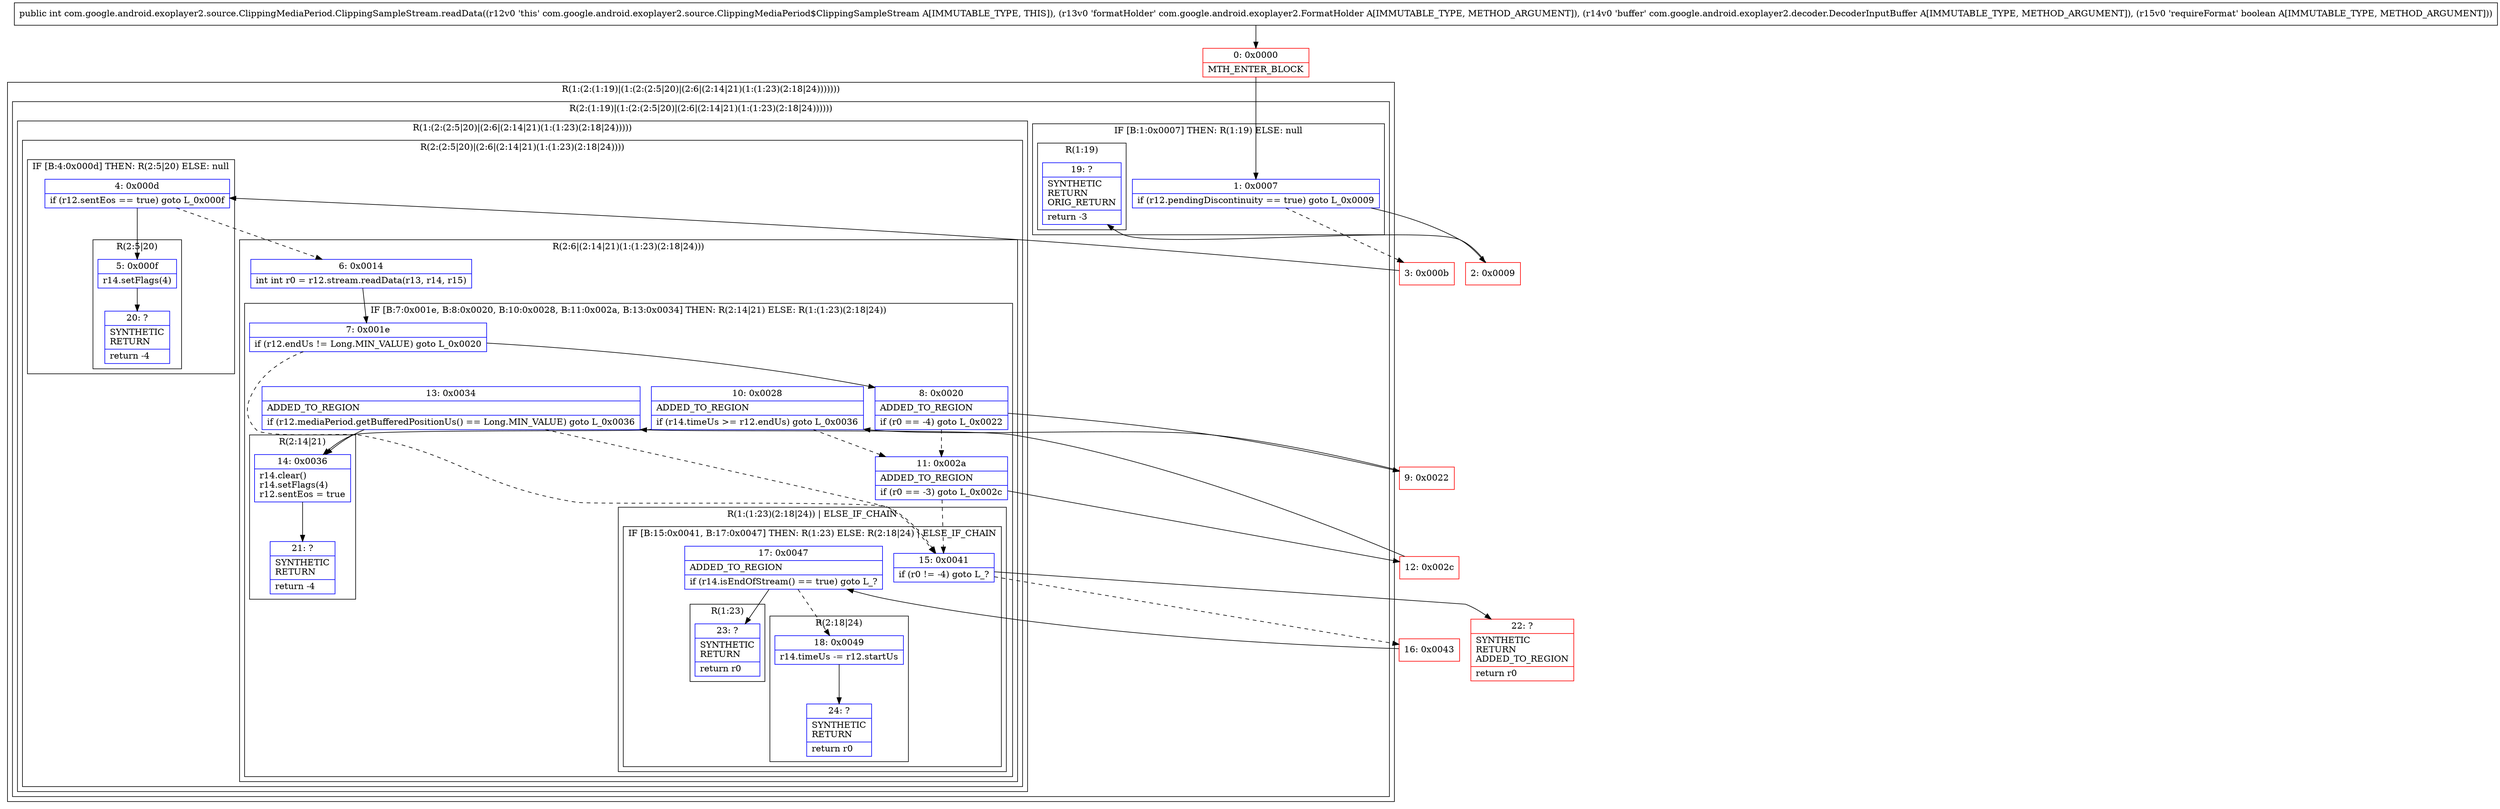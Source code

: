 digraph "CFG forcom.google.android.exoplayer2.source.ClippingMediaPeriod.ClippingSampleStream.readData(Lcom\/google\/android\/exoplayer2\/FormatHolder;Lcom\/google\/android\/exoplayer2\/decoder\/DecoderInputBuffer;Z)I" {
subgraph cluster_Region_504857848 {
label = "R(1:(2:(1:19)|(1:(2:(2:5|20)|(2:6|(2:14|21)(1:(1:23)(2:18|24)))))))";
node [shape=record,color=blue];
subgraph cluster_Region_1656708809 {
label = "R(2:(1:19)|(1:(2:(2:5|20)|(2:6|(2:14|21)(1:(1:23)(2:18|24))))))";
node [shape=record,color=blue];
subgraph cluster_IfRegion_765213989 {
label = "IF [B:1:0x0007] THEN: R(1:19) ELSE: null";
node [shape=record,color=blue];
Node_1 [shape=record,label="{1\:\ 0x0007|if (r12.pendingDiscontinuity == true) goto L_0x0009\l}"];
subgraph cluster_Region_484750185 {
label = "R(1:19)";
node [shape=record,color=blue];
Node_19 [shape=record,label="{19\:\ ?|SYNTHETIC\lRETURN\lORIG_RETURN\l|return \-3\l}"];
}
}
subgraph cluster_Region_1056363593 {
label = "R(1:(2:(2:5|20)|(2:6|(2:14|21)(1:(1:23)(2:18|24)))))";
node [shape=record,color=blue];
subgraph cluster_Region_648518728 {
label = "R(2:(2:5|20)|(2:6|(2:14|21)(1:(1:23)(2:18|24))))";
node [shape=record,color=blue];
subgraph cluster_IfRegion_1780410540 {
label = "IF [B:4:0x000d] THEN: R(2:5|20) ELSE: null";
node [shape=record,color=blue];
Node_4 [shape=record,label="{4\:\ 0x000d|if (r12.sentEos == true) goto L_0x000f\l}"];
subgraph cluster_Region_1406689661 {
label = "R(2:5|20)";
node [shape=record,color=blue];
Node_5 [shape=record,label="{5\:\ 0x000f|r14.setFlags(4)\l}"];
Node_20 [shape=record,label="{20\:\ ?|SYNTHETIC\lRETURN\l|return \-4\l}"];
}
}
subgraph cluster_Region_2117426407 {
label = "R(2:6|(2:14|21)(1:(1:23)(2:18|24)))";
node [shape=record,color=blue];
Node_6 [shape=record,label="{6\:\ 0x0014|int int r0 = r12.stream.readData(r13, r14, r15)\l}"];
subgraph cluster_IfRegion_1801550976 {
label = "IF [B:7:0x001e, B:8:0x0020, B:10:0x0028, B:11:0x002a, B:13:0x0034] THEN: R(2:14|21) ELSE: R(1:(1:23)(2:18|24))";
node [shape=record,color=blue];
Node_7 [shape=record,label="{7\:\ 0x001e|if (r12.endUs != Long.MIN_VALUE) goto L_0x0020\l}"];
Node_8 [shape=record,label="{8\:\ 0x0020|ADDED_TO_REGION\l|if (r0 == \-4) goto L_0x0022\l}"];
Node_10 [shape=record,label="{10\:\ 0x0028|ADDED_TO_REGION\l|if (r14.timeUs \>= r12.endUs) goto L_0x0036\l}"];
Node_11 [shape=record,label="{11\:\ 0x002a|ADDED_TO_REGION\l|if (r0 == \-3) goto L_0x002c\l}"];
Node_13 [shape=record,label="{13\:\ 0x0034|ADDED_TO_REGION\l|if (r12.mediaPeriod.getBufferedPositionUs() == Long.MIN_VALUE) goto L_0x0036\l}"];
subgraph cluster_Region_1535423443 {
label = "R(2:14|21)";
node [shape=record,color=blue];
Node_14 [shape=record,label="{14\:\ 0x0036|r14.clear()\lr14.setFlags(4)\lr12.sentEos = true\l}"];
Node_21 [shape=record,label="{21\:\ ?|SYNTHETIC\lRETURN\l|return \-4\l}"];
}
subgraph cluster_Region_1096495415 {
label = "R(1:(1:23)(2:18|24)) | ELSE_IF_CHAIN\l";
node [shape=record,color=blue];
subgraph cluster_IfRegion_1559125019 {
label = "IF [B:15:0x0041, B:17:0x0047] THEN: R(1:23) ELSE: R(2:18|24) | ELSE_IF_CHAIN\l";
node [shape=record,color=blue];
Node_15 [shape=record,label="{15\:\ 0x0041|if (r0 != \-4) goto L_?\l}"];
Node_17 [shape=record,label="{17\:\ 0x0047|ADDED_TO_REGION\l|if (r14.isEndOfStream() == true) goto L_?\l}"];
subgraph cluster_Region_1524042137 {
label = "R(1:23)";
node [shape=record,color=blue];
Node_23 [shape=record,label="{23\:\ ?|SYNTHETIC\lRETURN\l|return r0\l}"];
}
subgraph cluster_Region_248620096 {
label = "R(2:18|24)";
node [shape=record,color=blue];
Node_18 [shape=record,label="{18\:\ 0x0049|r14.timeUs \-= r12.startUs\l}"];
Node_24 [shape=record,label="{24\:\ ?|SYNTHETIC\lRETURN\l|return r0\l}"];
}
}
}
}
}
}
}
}
}
Node_0 [shape=record,color=red,label="{0\:\ 0x0000|MTH_ENTER_BLOCK\l}"];
Node_2 [shape=record,color=red,label="{2\:\ 0x0009}"];
Node_3 [shape=record,color=red,label="{3\:\ 0x000b}"];
Node_9 [shape=record,color=red,label="{9\:\ 0x0022}"];
Node_12 [shape=record,color=red,label="{12\:\ 0x002c}"];
Node_16 [shape=record,color=red,label="{16\:\ 0x0043}"];
Node_22 [shape=record,color=red,label="{22\:\ ?|SYNTHETIC\lRETURN\lADDED_TO_REGION\l|return r0\l}"];
MethodNode[shape=record,label="{public int com.google.android.exoplayer2.source.ClippingMediaPeriod.ClippingSampleStream.readData((r12v0 'this' com.google.android.exoplayer2.source.ClippingMediaPeriod$ClippingSampleStream A[IMMUTABLE_TYPE, THIS]), (r13v0 'formatHolder' com.google.android.exoplayer2.FormatHolder A[IMMUTABLE_TYPE, METHOD_ARGUMENT]), (r14v0 'buffer' com.google.android.exoplayer2.decoder.DecoderInputBuffer A[IMMUTABLE_TYPE, METHOD_ARGUMENT]), (r15v0 'requireFormat' boolean A[IMMUTABLE_TYPE, METHOD_ARGUMENT])) }"];
MethodNode -> Node_0;
Node_1 -> Node_2;
Node_1 -> Node_3[style=dashed];
Node_4 -> Node_5;
Node_4 -> Node_6[style=dashed];
Node_5 -> Node_20;
Node_6 -> Node_7;
Node_7 -> Node_8;
Node_7 -> Node_15[style=dashed];
Node_8 -> Node_9;
Node_8 -> Node_11[style=dashed];
Node_10 -> Node_11[style=dashed];
Node_10 -> Node_14;
Node_11 -> Node_12;
Node_11 -> Node_15[style=dashed];
Node_13 -> Node_14;
Node_13 -> Node_15[style=dashed];
Node_14 -> Node_21;
Node_15 -> Node_16[style=dashed];
Node_15 -> Node_22;
Node_17 -> Node_18[style=dashed];
Node_17 -> Node_23;
Node_18 -> Node_24;
Node_0 -> Node_1;
Node_2 -> Node_19;
Node_3 -> Node_4;
Node_9 -> Node_10;
Node_12 -> Node_13;
Node_16 -> Node_17;
}

